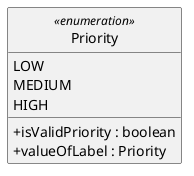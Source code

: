 @startuml
skinparam classAttributeIconSize 0
enum Priority <<enumeration>> {
    LOW
    MEDIUM
    HIGH

    + {method} isValidPriority : boolean
    + {method} valueOfLabel : Priority
}
hide Priority circle
@enduml
